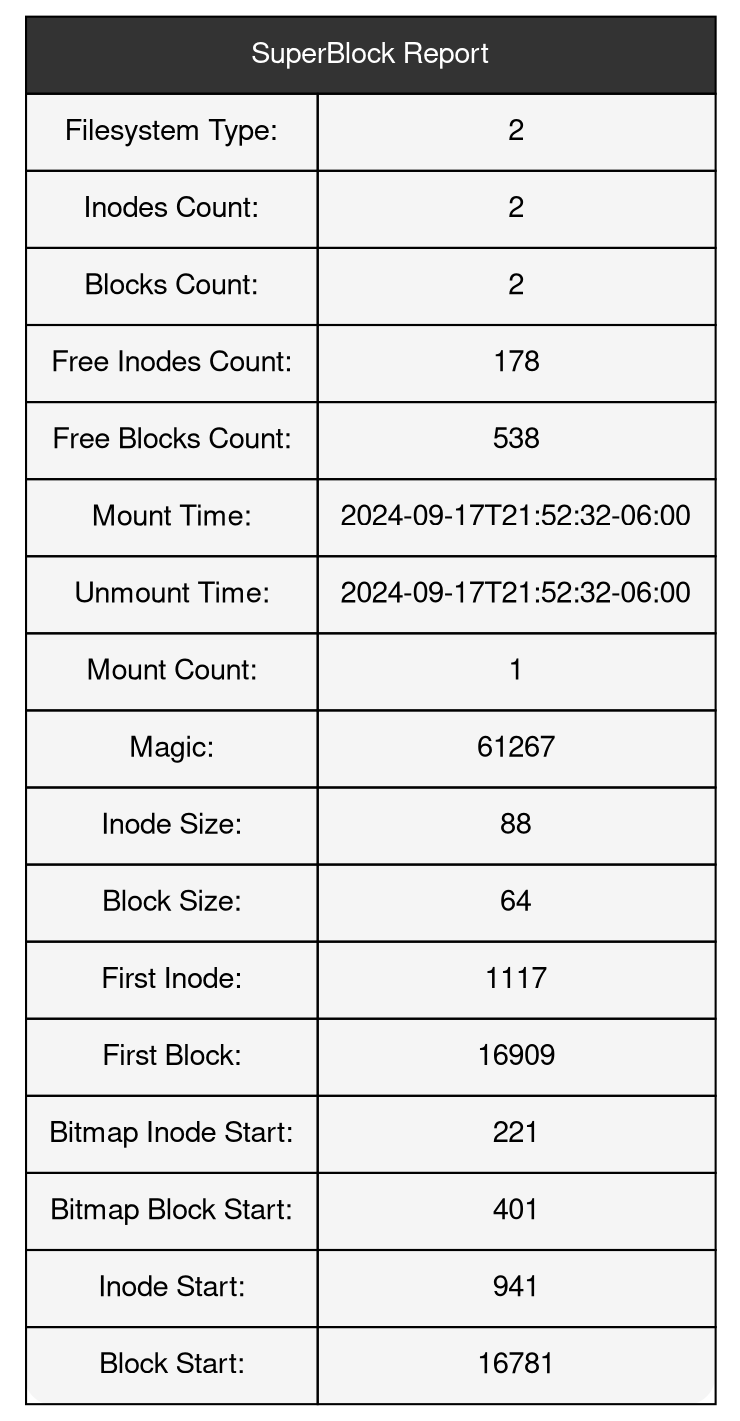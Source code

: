 digraph SuperBlock {
  node [shape=none, fontname="Helvetica,Arial,sans-serif"];
  rankdir=TB;

  sb [label=<
    <table border='0' cellborder='1' cellspacing='0' cellpadding='10' style='rounded' bgcolor='#F5F5F5'>
      <tr>
        <td colspan='2' bgcolor='#333333'><font color='white'>SuperBlock Report</font></td>
      </tr>
      <tr><td>Filesystem Type:</td><td>2</td></tr>
      <tr><td>Inodes Count:</td><td>2</td></tr>
      <tr><td>Blocks Count:</td><td>2</td></tr>
      <tr><td>Free Inodes Count:</td><td>178</td></tr>
      <tr><td>Free Blocks Count:</td><td>538</td></tr>
      <tr><td>Mount Time:</td><td>2024-09-17T21:52:32-06:00</td></tr>
      <tr><td>Unmount Time:</td><td>2024-09-17T21:52:32-06:00</td></tr>
      <tr><td>Mount Count:</td><td>1</td></tr>
      <tr><td>Magic:</td><td>61267</td></tr>
      <tr><td>Inode Size:</td><td>88</td></tr>
      <tr><td>Block Size:</td><td>64</td></tr>
      <tr><td>First Inode:</td><td>1117</td></tr>
      <tr><td>First Block:</td><td>16909</td></tr>
      <tr><td>Bitmap Inode Start:</td><td>221</td></tr>
      <tr><td>Bitmap Block Start:</td><td>401</td></tr>
      <tr><td>Inode Start:</td><td>941</td></tr>
      <tr><td>Block Start:</td><td>16781</td></tr>
    </table>
  >];
}
